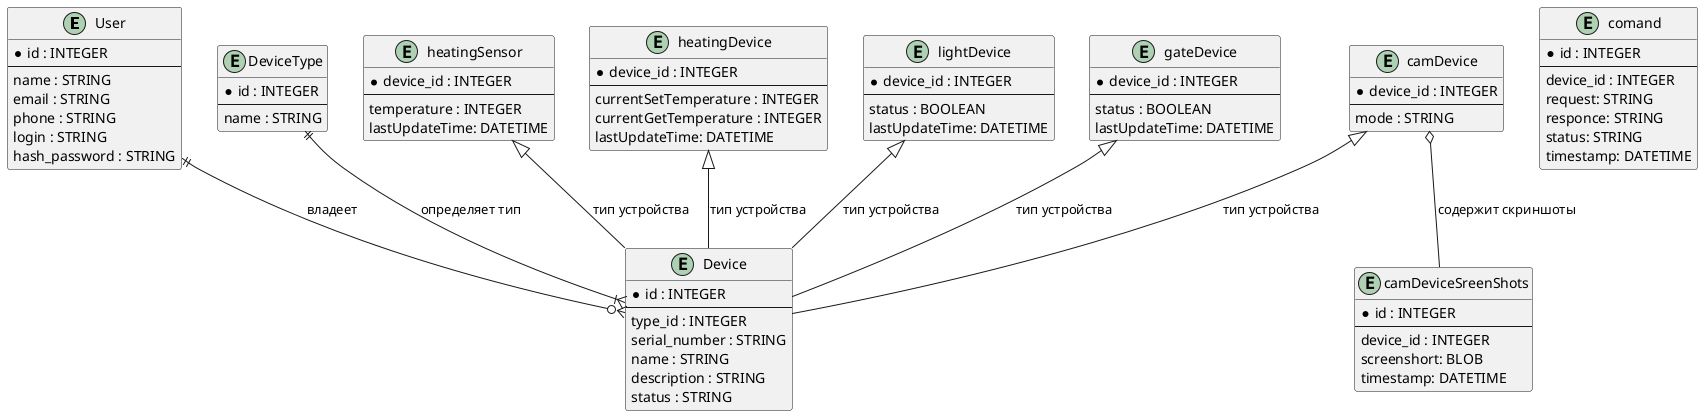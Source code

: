 @startuml

entity User {
    *id : INTEGER
    --
    name : STRING
    email : STRING
    phone : STRING
    login : STRING
    hash_password : STRING
}


entity Device {
    *id : INTEGER
    --
    type_id : INTEGER
    serial_number : STRING
    name : STRING
    description : STRING
    status : STRING
}

entity DeviceType {
    *id : INTEGER
    --
    name : STRING
}

entity heatingSensor {
    *device_id : INTEGER
    --
    temperature : INTEGER
    lastUpdateTime: DATETIME
}

entity heatingDevice {
    *device_id : INTEGER
    --
    currentSetTemperature : INTEGER    
    currentGetTemperature : INTEGER
    lastUpdateTime: DATETIME    
}

entity lightDevice {
    *device_id : INTEGER
    --
    status : BOOLEAN
    lastUpdateTime: DATETIME
}

entity gateDevice {
    *device_id : INTEGER
    --
    status : BOOLEAN
    lastUpdateTime: DATETIME
}

entity camDevice {
    *device_id : INTEGER
    --
    mode : STRING
}

entity camDeviceSreenShots {
    *id : INTEGER
    --
    device_id : INTEGER
    screenshort: BLOB
    timestamp: DATETIME
}

entity comand {
    *id : INTEGER
    --
    device_id : INTEGER
    request: STRING
    responce: STRING
    status: STRING
    timestamp: DATETIME
}

User ||--o{ Device : "владеет"
DeviceType ||--|{ Device : "определяет тип"
heatingSensor <|-- Device : "тип устройства"
heatingDevice <|-- Device : "тип устройства"
lightDevice <|-- Device : "тип устройства"
gateDevice <|-- Device : "тип устройства"
camDevice <|-- Device : "тип устройства"
camDevice o-- camDeviceSreenShots : "содержит скриншоты"

@enduml